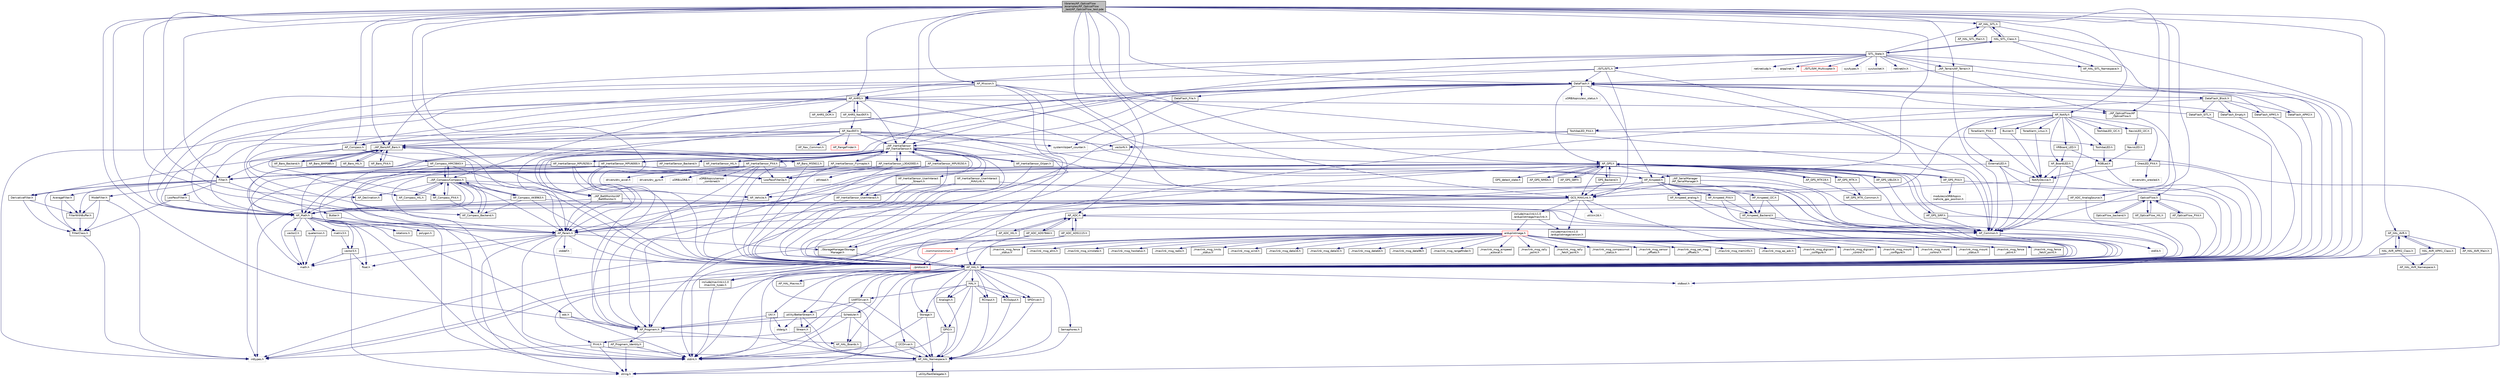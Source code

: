 digraph "libraries/AP_OpticalFlow/examples/AP_OpticalFlow_test/AP_OpticalFlow_test.pde"
{
 // INTERACTIVE_SVG=YES
  edge [fontname="Helvetica",fontsize="10",labelfontname="Helvetica",labelfontsize="10"];
  node [fontname="Helvetica",fontsize="10",shape=record];
  Node1 [label="libraries/AP_OpticalFlow\l/examples/AP_OpticalFlow\l_test/AP_OpticalFlow_test.pde",height=0.2,width=0.4,color="black", fillcolor="grey75", style="filled" fontcolor="black"];
  Node1 -> Node2 [color="midnightblue",fontsize="10",style="solid",fontname="Helvetica"];
  Node2 [label="AP_Common.h",height=0.2,width=0.4,color="black", fillcolor="white", style="filled",URL="$AP__Common_8h.html",tooltip="Common definitions and utility routines for the ArduPilot libraries. "];
  Node2 -> Node3 [color="midnightblue",fontsize="10",style="solid",fontname="Helvetica"];
  Node3 [label="stdint.h",height=0.2,width=0.4,color="grey75", fillcolor="white", style="filled"];
  Node2 -> Node4 [color="midnightblue",fontsize="10",style="solid",fontname="Helvetica"];
  Node4 [label="stdlib.h",height=0.2,width=0.4,color="grey75", fillcolor="white", style="filled"];
  Node2 -> Node5 [color="midnightblue",fontsize="10",style="solid",fontname="Helvetica"];
  Node5 [label="stdbool.h",height=0.2,width=0.4,color="grey75", fillcolor="white", style="filled"];
  Node1 -> Node6 [color="midnightblue",fontsize="10",style="solid",fontname="Helvetica"];
  Node6 [label="AP_Progmem.h",height=0.2,width=0.4,color="black", fillcolor="white", style="filled",URL="$AP__Progmem_8h.html"];
  Node6 -> Node7 [color="midnightblue",fontsize="10",style="solid",fontname="Helvetica"];
  Node7 [label="AP_HAL_Boards.h",height=0.2,width=0.4,color="black", fillcolor="white", style="filled",URL="$AP__HAL__Boards_8h.html"];
  Node6 -> Node8 [color="midnightblue",fontsize="10",style="solid",fontname="Helvetica"];
  Node8 [label="AP_Progmem_Identity.h",height=0.2,width=0.4,color="black", fillcolor="white", style="filled",URL="$AP__Progmem__Identity_8h.html"];
  Node8 -> Node9 [color="midnightblue",fontsize="10",style="solid",fontname="Helvetica"];
  Node9 [label="string.h",height=0.2,width=0.4,color="grey75", fillcolor="white", style="filled"];
  Node8 -> Node3 [color="midnightblue",fontsize="10",style="solid",fontname="Helvetica"];
  Node1 -> Node10 [color="midnightblue",fontsize="10",style="solid",fontname="Helvetica"];
  Node10 [label="AP_Param.h",height=0.2,width=0.4,color="black", fillcolor="white", style="filled",URL="$AP__Param_8h.html",tooltip="A system for managing and storing variables that are of general interest to the system. "];
  Node10 -> Node11 [color="midnightblue",fontsize="10",style="solid",fontname="Helvetica"];
  Node11 [label="AP_HAL.h",height=0.2,width=0.4,color="black", fillcolor="white", style="filled",URL="$AP__HAL_8h.html"];
  Node11 -> Node3 [color="midnightblue",fontsize="10",style="solid",fontname="Helvetica"];
  Node11 -> Node5 [color="midnightblue",fontsize="10",style="solid",fontname="Helvetica"];
  Node11 -> Node12 [color="midnightblue",fontsize="10",style="solid",fontname="Helvetica"];
  Node12 [label="AP_HAL_Namespace.h",height=0.2,width=0.4,color="black", fillcolor="white", style="filled",URL="$AP__HAL__Namespace_8h.html"];
  Node12 -> Node9 [color="midnightblue",fontsize="10",style="solid",fontname="Helvetica"];
  Node12 -> Node13 [color="midnightblue",fontsize="10",style="solid",fontname="Helvetica"];
  Node13 [label="utility/FastDelegate.h",height=0.2,width=0.4,color="black", fillcolor="white", style="filled",URL="$FastDelegate_8h.html"];
  Node11 -> Node7 [color="midnightblue",fontsize="10",style="solid",fontname="Helvetica"];
  Node11 -> Node14 [color="midnightblue",fontsize="10",style="solid",fontname="Helvetica"];
  Node14 [label="AP_HAL_Macros.h",height=0.2,width=0.4,color="black", fillcolor="white", style="filled",URL="$AP__HAL__Macros_8h.html"];
  Node11 -> Node15 [color="midnightblue",fontsize="10",style="solid",fontname="Helvetica"];
  Node15 [label="UARTDriver.h",height=0.2,width=0.4,color="black", fillcolor="white", style="filled",URL="$UARTDriver_8h.html"];
  Node15 -> Node3 [color="midnightblue",fontsize="10",style="solid",fontname="Helvetica"];
  Node15 -> Node12 [color="midnightblue",fontsize="10",style="solid",fontname="Helvetica"];
  Node15 -> Node16 [color="midnightblue",fontsize="10",style="solid",fontname="Helvetica"];
  Node16 [label="utility/BetterStream.h",height=0.2,width=0.4,color="black", fillcolor="white", style="filled",URL="$BetterStream_8h.html"];
  Node16 -> Node17 [color="midnightblue",fontsize="10",style="solid",fontname="Helvetica"];
  Node17 [label="stdarg.h",height=0.2,width=0.4,color="grey75", fillcolor="white", style="filled"];
  Node16 -> Node12 [color="midnightblue",fontsize="10",style="solid",fontname="Helvetica"];
  Node16 -> Node18 [color="midnightblue",fontsize="10",style="solid",fontname="Helvetica"];
  Node18 [label="Stream.h",height=0.2,width=0.4,color="black", fillcolor="white", style="filled",URL="$Stream_8h.html"];
  Node18 -> Node12 [color="midnightblue",fontsize="10",style="solid",fontname="Helvetica"];
  Node18 -> Node19 [color="midnightblue",fontsize="10",style="solid",fontname="Helvetica"];
  Node19 [label="Print.h",height=0.2,width=0.4,color="black", fillcolor="white", style="filled",URL="$Print_8h.html"];
  Node19 -> Node12 [color="midnightblue",fontsize="10",style="solid",fontname="Helvetica"];
  Node19 -> Node20 [color="midnightblue",fontsize="10",style="solid",fontname="Helvetica"];
  Node20 [label="inttypes.h",height=0.2,width=0.4,color="grey75", fillcolor="white", style="filled"];
  Node19 -> Node9 [color="midnightblue",fontsize="10",style="solid",fontname="Helvetica"];
  Node16 -> Node6 [color="midnightblue",fontsize="10",style="solid",fontname="Helvetica"];
  Node11 -> Node21 [color="midnightblue",fontsize="10",style="solid",fontname="Helvetica"];
  Node21 [label="I2CDriver.h",height=0.2,width=0.4,color="black", fillcolor="white", style="filled",URL="$I2CDriver_8h.html"];
  Node21 -> Node3 [color="midnightblue",fontsize="10",style="solid",fontname="Helvetica"];
  Node21 -> Node12 [color="midnightblue",fontsize="10",style="solid",fontname="Helvetica"];
  Node11 -> Node22 [color="midnightblue",fontsize="10",style="solid",fontname="Helvetica"];
  Node22 [label="SPIDriver.h",height=0.2,width=0.4,color="black", fillcolor="white", style="filled",URL="$SPIDriver_8h.html"];
  Node22 -> Node12 [color="midnightblue",fontsize="10",style="solid",fontname="Helvetica"];
  Node11 -> Node23 [color="midnightblue",fontsize="10",style="solid",fontname="Helvetica"];
  Node23 [label="AnalogIn.h",height=0.2,width=0.4,color="black", fillcolor="white", style="filled",URL="$AnalogIn_8h.html"];
  Node23 -> Node12 [color="midnightblue",fontsize="10",style="solid",fontname="Helvetica"];
  Node11 -> Node24 [color="midnightblue",fontsize="10",style="solid",fontname="Helvetica"];
  Node24 [label="Storage.h",height=0.2,width=0.4,color="black", fillcolor="white", style="filled",URL="$Storage_8h.html"];
  Node24 -> Node3 [color="midnightblue",fontsize="10",style="solid",fontname="Helvetica"];
  Node24 -> Node12 [color="midnightblue",fontsize="10",style="solid",fontname="Helvetica"];
  Node11 -> Node25 [color="midnightblue",fontsize="10",style="solid",fontname="Helvetica"];
  Node25 [label="GPIO.h",height=0.2,width=0.4,color="black", fillcolor="white", style="filled",URL="$GPIO_8h.html"];
  Node25 -> Node3 [color="midnightblue",fontsize="10",style="solid",fontname="Helvetica"];
  Node25 -> Node12 [color="midnightblue",fontsize="10",style="solid",fontname="Helvetica"];
  Node11 -> Node26 [color="midnightblue",fontsize="10",style="solid",fontname="Helvetica"];
  Node26 [label="RCInput.h",height=0.2,width=0.4,color="black", fillcolor="white", style="filled",URL="$RCInput_8h.html"];
  Node26 -> Node12 [color="midnightblue",fontsize="10",style="solid",fontname="Helvetica"];
  Node11 -> Node27 [color="midnightblue",fontsize="10",style="solid",fontname="Helvetica"];
  Node27 [label="RCOutput.h",height=0.2,width=0.4,color="black", fillcolor="white", style="filled",URL="$RCOutput_8h.html"];
  Node27 -> Node12 [color="midnightblue",fontsize="10",style="solid",fontname="Helvetica"];
  Node11 -> Node28 [color="midnightblue",fontsize="10",style="solid",fontname="Helvetica"];
  Node28 [label="Scheduler.h",height=0.2,width=0.4,color="black", fillcolor="white", style="filled",URL="$Scheduler_8h.html"];
  Node28 -> Node12 [color="midnightblue",fontsize="10",style="solid",fontname="Helvetica"];
  Node28 -> Node7 [color="midnightblue",fontsize="10",style="solid",fontname="Helvetica"];
  Node28 -> Node3 [color="midnightblue",fontsize="10",style="solid",fontname="Helvetica"];
  Node28 -> Node6 [color="midnightblue",fontsize="10",style="solid",fontname="Helvetica"];
  Node11 -> Node29 [color="midnightblue",fontsize="10",style="solid",fontname="Helvetica"];
  Node29 [label="Semaphores.h",height=0.2,width=0.4,color="black", fillcolor="white", style="filled",URL="$Semaphores_8h.html"];
  Node29 -> Node12 [color="midnightblue",fontsize="10",style="solid",fontname="Helvetica"];
  Node11 -> Node30 [color="midnightblue",fontsize="10",style="solid",fontname="Helvetica"];
  Node30 [label="Util.h",height=0.2,width=0.4,color="black", fillcolor="white", style="filled",URL="$Util_8h.html"];
  Node30 -> Node17 [color="midnightblue",fontsize="10",style="solid",fontname="Helvetica"];
  Node30 -> Node12 [color="midnightblue",fontsize="10",style="solid",fontname="Helvetica"];
  Node30 -> Node6 [color="midnightblue",fontsize="10",style="solid",fontname="Helvetica"];
  Node11 -> Node19 [color="midnightblue",fontsize="10",style="solid",fontname="Helvetica"];
  Node11 -> Node18 [color="midnightblue",fontsize="10",style="solid",fontname="Helvetica"];
  Node11 -> Node16 [color="midnightblue",fontsize="10",style="solid",fontname="Helvetica"];
  Node11 -> Node31 [color="midnightblue",fontsize="10",style="solid",fontname="Helvetica"];
  Node31 [label="HAL.h",height=0.2,width=0.4,color="black", fillcolor="white", style="filled",URL="$HAL_8h.html"];
  Node31 -> Node12 [color="midnightblue",fontsize="10",style="solid",fontname="Helvetica"];
  Node31 -> Node15 [color="midnightblue",fontsize="10",style="solid",fontname="Helvetica"];
  Node31 -> Node22 [color="midnightblue",fontsize="10",style="solid",fontname="Helvetica"];
  Node31 -> Node23 [color="midnightblue",fontsize="10",style="solid",fontname="Helvetica"];
  Node31 -> Node24 [color="midnightblue",fontsize="10",style="solid",fontname="Helvetica"];
  Node31 -> Node25 [color="midnightblue",fontsize="10",style="solid",fontname="Helvetica"];
  Node31 -> Node26 [color="midnightblue",fontsize="10",style="solid",fontname="Helvetica"];
  Node31 -> Node27 [color="midnightblue",fontsize="10",style="solid",fontname="Helvetica"];
  Node10 -> Node32 [color="midnightblue",fontsize="10",style="solid",fontname="Helvetica"];
  Node32 [label="stddef.h",height=0.2,width=0.4,color="grey75", fillcolor="white", style="filled"];
  Node10 -> Node9 [color="midnightblue",fontsize="10",style="solid",fontname="Helvetica"];
  Node10 -> Node3 [color="midnightblue",fontsize="10",style="solid",fontname="Helvetica"];
  Node10 -> Node33 [color="midnightblue",fontsize="10",style="solid",fontname="Helvetica"];
  Node33 [label="math.h",height=0.2,width=0.4,color="grey75", fillcolor="white", style="filled"];
  Node10 -> Node34 [color="midnightblue",fontsize="10",style="solid",fontname="Helvetica"];
  Node34 [label="float.h",height=0.2,width=0.4,color="grey75", fillcolor="white", style="filled"];
  Node10 -> Node6 [color="midnightblue",fontsize="10",style="solid",fontname="Helvetica"];
  Node10 -> Node35 [color="midnightblue",fontsize="10",style="solid",fontname="Helvetica"];
  Node35 [label="../StorageManager/Storage\lManager.h",height=0.2,width=0.4,color="black", fillcolor="white", style="filled",URL="$StorageManager_8h.html"];
  Node35 -> Node11 [color="midnightblue",fontsize="10",style="solid",fontname="Helvetica"];
  Node1 -> Node35 [color="midnightblue",fontsize="10",style="solid",fontname="Helvetica"];
  Node1 -> Node36 [color="midnightblue",fontsize="10",style="solid",fontname="Helvetica"];
  Node36 [label="AP_Math.h",height=0.2,width=0.4,color="black", fillcolor="white", style="filled",URL="$AP__Math_8h.html"];
  Node36 -> Node2 [color="midnightblue",fontsize="10",style="solid",fontname="Helvetica"];
  Node36 -> Node10 [color="midnightblue",fontsize="10",style="solid",fontname="Helvetica"];
  Node36 -> Node33 [color="midnightblue",fontsize="10",style="solid",fontname="Helvetica"];
  Node36 -> Node3 [color="midnightblue",fontsize="10",style="solid",fontname="Helvetica"];
  Node36 -> Node37 [color="midnightblue",fontsize="10",style="solid",fontname="Helvetica"];
  Node37 [label="rotations.h",height=0.2,width=0.4,color="black", fillcolor="white", style="filled",URL="$rotations_8h.html"];
  Node36 -> Node38 [color="midnightblue",fontsize="10",style="solid",fontname="Helvetica"];
  Node38 [label="vector2.h",height=0.2,width=0.4,color="black", fillcolor="white", style="filled",URL="$vector2_8h.html"];
  Node38 -> Node33 [color="midnightblue",fontsize="10",style="solid",fontname="Helvetica"];
  Node36 -> Node39 [color="midnightblue",fontsize="10",style="solid",fontname="Helvetica"];
  Node39 [label="vector3.h",height=0.2,width=0.4,color="black", fillcolor="white", style="filled",URL="$vector3_8h.html"];
  Node39 -> Node33 [color="midnightblue",fontsize="10",style="solid",fontname="Helvetica"];
  Node39 -> Node34 [color="midnightblue",fontsize="10",style="solid",fontname="Helvetica"];
  Node39 -> Node9 [color="midnightblue",fontsize="10",style="solid",fontname="Helvetica"];
  Node36 -> Node40 [color="midnightblue",fontsize="10",style="solid",fontname="Helvetica"];
  Node40 [label="matrix3.h",height=0.2,width=0.4,color="black", fillcolor="white", style="filled",URL="$matrix3_8h.html"];
  Node40 -> Node39 [color="midnightblue",fontsize="10",style="solid",fontname="Helvetica"];
  Node36 -> Node41 [color="midnightblue",fontsize="10",style="solid",fontname="Helvetica"];
  Node41 [label="quaternion.h",height=0.2,width=0.4,color="black", fillcolor="white", style="filled",URL="$quaternion_8h.html"];
  Node41 -> Node33 [color="midnightblue",fontsize="10",style="solid",fontname="Helvetica"];
  Node36 -> Node42 [color="midnightblue",fontsize="10",style="solid",fontname="Helvetica"];
  Node42 [label="polygon.h",height=0.2,width=0.4,color="black", fillcolor="white", style="filled",URL="$polygon_8h.html"];
  Node36 -> Node43 [color="midnightblue",fontsize="10",style="solid",fontname="Helvetica"];
  Node43 [label="edc.h",height=0.2,width=0.4,color="black", fillcolor="white", style="filled",URL="$edc_8h.html"];
  Node43 -> Node6 [color="midnightblue",fontsize="10",style="solid",fontname="Helvetica"];
  Node43 -> Node3 [color="midnightblue",fontsize="10",style="solid",fontname="Helvetica"];
  Node36 -> Node34 [color="midnightblue",fontsize="10",style="solid",fontname="Helvetica"];
  Node1 -> Node11 [color="midnightblue",fontsize="10",style="solid",fontname="Helvetica"];
  Node1 -> Node44 [color="midnightblue",fontsize="10",style="solid",fontname="Helvetica"];
  Node44 [label="AP_HAL_AVR.h",height=0.2,width=0.4,color="black", fillcolor="white", style="filled",URL="$AP__HAL__AVR_8h.html"];
  Node44 -> Node11 [color="midnightblue",fontsize="10",style="solid",fontname="Helvetica"];
  Node44 -> Node45 [color="midnightblue",fontsize="10",style="solid",fontname="Helvetica"];
  Node45 [label="HAL_AVR_APM1_Class.h",height=0.2,width=0.4,color="black", fillcolor="white", style="filled",URL="$HAL__AVR__APM1__Class_8h.html"];
  Node45 -> Node11 [color="midnightblue",fontsize="10",style="solid",fontname="Helvetica"];
  Node45 -> Node44 [color="midnightblue",fontsize="10",style="solid",fontname="Helvetica"];
  Node45 -> Node46 [color="midnightblue",fontsize="10",style="solid",fontname="Helvetica"];
  Node46 [label="AP_HAL_AVR_Namespace.h",height=0.2,width=0.4,color="black", fillcolor="white", style="filled",URL="$AP__HAL__AVR__Namespace_8h.html"];
  Node44 -> Node47 [color="midnightblue",fontsize="10",style="solid",fontname="Helvetica"];
  Node47 [label="HAL_AVR_APM2_Class.h",height=0.2,width=0.4,color="black", fillcolor="white", style="filled",URL="$HAL__AVR__APM2__Class_8h.html"];
  Node47 -> Node11 [color="midnightblue",fontsize="10",style="solid",fontname="Helvetica"];
  Node47 -> Node44 [color="midnightblue",fontsize="10",style="solid",fontname="Helvetica"];
  Node47 -> Node46 [color="midnightblue",fontsize="10",style="solid",fontname="Helvetica"];
  Node44 -> Node48 [color="midnightblue",fontsize="10",style="solid",fontname="Helvetica"];
  Node48 [label="AP_HAL_AVR_Main.h",height=0.2,width=0.4,color="black", fillcolor="white", style="filled",URL="$AP__HAL__AVR__Main_8h.html"];
  Node1 -> Node49 [color="midnightblue",fontsize="10",style="solid",fontname="Helvetica"];
  Node49 [label="AP_HAL_SITL.h",height=0.2,width=0.4,color="black", fillcolor="white", style="filled",URL="$AP__HAL__SITL_8h.html"];
  Node49 -> Node11 [color="midnightblue",fontsize="10",style="solid",fontname="Helvetica"];
  Node49 -> Node50 [color="midnightblue",fontsize="10",style="solid",fontname="Helvetica"];
  Node50 [label="HAL_SITL_Class.h",height=0.2,width=0.4,color="black", fillcolor="white", style="filled",URL="$HAL__SITL__Class_8h.html"];
  Node50 -> Node11 [color="midnightblue",fontsize="10",style="solid",fontname="Helvetica"];
  Node50 -> Node49 [color="midnightblue",fontsize="10",style="solid",fontname="Helvetica"];
  Node50 -> Node51 [color="midnightblue",fontsize="10",style="solid",fontname="Helvetica"];
  Node51 [label="AP_HAL_SITL_Namespace.h",height=0.2,width=0.4,color="black", fillcolor="white", style="filled",URL="$AP__HAL__SITL__Namespace_8h.html"];
  Node50 -> Node52 [color="midnightblue",fontsize="10",style="solid",fontname="Helvetica"];
  Node52 [label="SITL_State.h",height=0.2,width=0.4,color="black", fillcolor="white", style="filled",URL="$SITL__State_8h.html"];
  Node52 -> Node11 [color="midnightblue",fontsize="10",style="solid",fontname="Helvetica"];
  Node52 -> Node49 [color="midnightblue",fontsize="10",style="solid",fontname="Helvetica"];
  Node52 -> Node51 [color="midnightblue",fontsize="10",style="solid",fontname="Helvetica"];
  Node52 -> Node50 [color="midnightblue",fontsize="10",style="solid",fontname="Helvetica"];
  Node52 -> Node53 [color="midnightblue",fontsize="10",style="solid",fontname="Helvetica"];
  Node53 [label="sys/types.h",height=0.2,width=0.4,color="grey75", fillcolor="white", style="filled"];
  Node52 -> Node54 [color="midnightblue",fontsize="10",style="solid",fontname="Helvetica"];
  Node54 [label="sys/socket.h",height=0.2,width=0.4,color="grey75", fillcolor="white", style="filled"];
  Node52 -> Node55 [color="midnightblue",fontsize="10",style="solid",fontname="Helvetica"];
  Node55 [label="netinet/in.h",height=0.2,width=0.4,color="grey75", fillcolor="white", style="filled"];
  Node52 -> Node56 [color="midnightblue",fontsize="10",style="solid",fontname="Helvetica"];
  Node56 [label="netinet/udp.h",height=0.2,width=0.4,color="grey75", fillcolor="white", style="filled"];
  Node52 -> Node57 [color="midnightblue",fontsize="10",style="solid",fontname="Helvetica"];
  Node57 [label="arpa/inet.h",height=0.2,width=0.4,color="grey75", fillcolor="white", style="filled"];
  Node52 -> Node58 [color="midnightblue",fontsize="10",style="solid",fontname="Helvetica"];
  Node58 [label="../AP_Baro/AP_Baro.h",height=0.2,width=0.4,color="black", fillcolor="white", style="filled",URL="$AP__Baro_8h.html"];
  Node58 -> Node11 [color="midnightblue",fontsize="10",style="solid",fontname="Helvetica"];
  Node58 -> Node10 [color="midnightblue",fontsize="10",style="solid",fontname="Helvetica"];
  Node58 -> Node59 [color="midnightblue",fontsize="10",style="solid",fontname="Helvetica"];
  Node59 [label="Filter.h",height=0.2,width=0.4,color="black", fillcolor="white", style="filled",URL="$Filter_8h.html"];
  Node59 -> Node60 [color="midnightblue",fontsize="10",style="solid",fontname="Helvetica"];
  Node60 [label="FilterClass.h",height=0.2,width=0.4,color="black", fillcolor="white", style="filled",URL="$FilterClass_8h.html",tooltip="A pure virtual interface class. "];
  Node60 -> Node20 [color="midnightblue",fontsize="10",style="solid",fontname="Helvetica"];
  Node59 -> Node61 [color="midnightblue",fontsize="10",style="solid",fontname="Helvetica"];
  Node61 [label="AverageFilter.h",height=0.2,width=0.4,color="black", fillcolor="white", style="filled",URL="$AverageFilter_8h.html",tooltip="A class to provide the average of a number of samples. "];
  Node61 -> Node60 [color="midnightblue",fontsize="10",style="solid",fontname="Helvetica"];
  Node61 -> Node62 [color="midnightblue",fontsize="10",style="solid",fontname="Helvetica"];
  Node62 [label="FilterWithBuffer.h",height=0.2,width=0.4,color="black", fillcolor="white", style="filled",URL="$FilterWithBuffer_8h.html",tooltip="A filter with a buffer. This is implemented separately to the base Filter class to get around restric..."];
  Node62 -> Node60 [color="midnightblue",fontsize="10",style="solid",fontname="Helvetica"];
  Node59 -> Node63 [color="midnightblue",fontsize="10",style="solid",fontname="Helvetica"];
  Node63 [label="DerivativeFilter.h",height=0.2,width=0.4,color="black", fillcolor="white", style="filled",URL="$DerivativeFilter_8h.html"];
  Node63 -> Node60 [color="midnightblue",fontsize="10",style="solid",fontname="Helvetica"];
  Node63 -> Node62 [color="midnightblue",fontsize="10",style="solid",fontname="Helvetica"];
  Node59 -> Node62 [color="midnightblue",fontsize="10",style="solid",fontname="Helvetica"];
  Node59 -> Node64 [color="midnightblue",fontsize="10",style="solid",fontname="Helvetica"];
  Node64 [label="LowPassFilter.h",height=0.2,width=0.4,color="black", fillcolor="white", style="filled",URL="$LowPassFilter_8h.html",tooltip="A class to implement a low pass filter without losing precision even for int types the downside being..."];
  Node64 -> Node36 [color="midnightblue",fontsize="10",style="solid",fontname="Helvetica"];
  Node64 -> Node60 [color="midnightblue",fontsize="10",style="solid",fontname="Helvetica"];
  Node59 -> Node65 [color="midnightblue",fontsize="10",style="solid",fontname="Helvetica"];
  Node65 [label="ModeFilter.h",height=0.2,width=0.4,color="black", fillcolor="white", style="filled",URL="$ModeFilter_8h.html",tooltip="A class to apply a mode filter which is basically picking the median value from the last x samples th..."];
  Node65 -> Node20 [color="midnightblue",fontsize="10",style="solid",fontname="Helvetica"];
  Node65 -> Node60 [color="midnightblue",fontsize="10",style="solid",fontname="Helvetica"];
  Node65 -> Node62 [color="midnightblue",fontsize="10",style="solid",fontname="Helvetica"];
  Node59 -> Node66 [color="midnightblue",fontsize="10",style="solid",fontname="Helvetica"];
  Node66 [label="Butter.h",height=0.2,width=0.4,color="black", fillcolor="white", style="filled",URL="$Butter_8h.html"];
  Node66 -> Node11 [color="midnightblue",fontsize="10",style="solid",fontname="Helvetica"];
  Node58 -> Node63 [color="midnightblue",fontsize="10",style="solid",fontname="Helvetica"];
  Node58 -> Node67 [color="midnightblue",fontsize="10",style="solid",fontname="Helvetica"];
  Node67 [label="AP_Baro_Backend.h",height=0.2,width=0.4,color="black", fillcolor="white", style="filled",URL="$AP__Baro__Backend_8h.html"];
  Node67 -> Node58 [color="midnightblue",fontsize="10",style="solid",fontname="Helvetica"];
  Node58 -> Node68 [color="midnightblue",fontsize="10",style="solid",fontname="Helvetica"];
  Node68 [label="AP_Baro_MS5611.h",height=0.2,width=0.4,color="black", fillcolor="white", style="filled",URL="$AP__Baro__MS5611_8h.html"];
  Node68 -> Node11 [color="midnightblue",fontsize="10",style="solid",fontname="Helvetica"];
  Node68 -> Node58 [color="midnightblue",fontsize="10",style="solid",fontname="Helvetica"];
  Node58 -> Node69 [color="midnightblue",fontsize="10",style="solid",fontname="Helvetica"];
  Node69 [label="AP_Baro_BMP085.h",height=0.2,width=0.4,color="black", fillcolor="white", style="filled",URL="$AP__Baro__BMP085_8h.html"];
  Node69 -> Node58 [color="midnightblue",fontsize="10",style="solid",fontname="Helvetica"];
  Node58 -> Node70 [color="midnightblue",fontsize="10",style="solid",fontname="Helvetica"];
  Node70 [label="AP_Baro_HIL.h",height=0.2,width=0.4,color="black", fillcolor="white", style="filled",URL="$AP__Baro__HIL_8h.html"];
  Node70 -> Node58 [color="midnightblue",fontsize="10",style="solid",fontname="Helvetica"];
  Node58 -> Node71 [color="midnightblue",fontsize="10",style="solid",fontname="Helvetica"];
  Node71 [label="AP_Baro_PX4.h",height=0.2,width=0.4,color="black", fillcolor="white", style="filled",URL="$AP__Baro__PX4_8h.html"];
  Node71 -> Node58 [color="midnightblue",fontsize="10",style="solid",fontname="Helvetica"];
  Node52 -> Node72 [color="midnightblue",fontsize="10",style="solid",fontname="Helvetica"];
  Node72 [label="../AP_InertialSensor\l/AP_InertialSensor.h",height=0.2,width=0.4,color="black", fillcolor="white", style="filled",URL="$AP__InertialSensor_8h.html"];
  Node72 -> Node3 [color="midnightblue",fontsize="10",style="solid",fontname="Helvetica"];
  Node72 -> Node11 [color="midnightblue",fontsize="10",style="solid",fontname="Helvetica"];
  Node72 -> Node36 [color="midnightblue",fontsize="10",style="solid",fontname="Helvetica"];
  Node72 -> Node73 [color="midnightblue",fontsize="10",style="solid",fontname="Helvetica"];
  Node73 [label="AP_InertialSensor_UserInteract.h",height=0.2,width=0.4,color="black", fillcolor="white", style="filled",URL="$AP__InertialSensor__UserInteract_8h.html"];
  Node73 -> Node6 [color="midnightblue",fontsize="10",style="solid",fontname="Helvetica"];
  Node72 -> Node74 [color="midnightblue",fontsize="10",style="solid",fontname="Helvetica"];
  Node74 [label="AP_InertialSensor_Backend.h",height=0.2,width=0.4,color="black", fillcolor="white", style="filled",URL="$AP__InertialSensor__Backend_8h.html"];
  Node72 -> Node75 [color="midnightblue",fontsize="10",style="solid",fontname="Helvetica"];
  Node75 [label="AP_InertialSensor_MPU6000.h",height=0.2,width=0.4,color="black", fillcolor="white", style="filled",URL="$AP__InertialSensor__MPU6000_8h.html"];
  Node75 -> Node3 [color="midnightblue",fontsize="10",style="solid",fontname="Helvetica"];
  Node75 -> Node11 [color="midnightblue",fontsize="10",style="solid",fontname="Helvetica"];
  Node75 -> Node36 [color="midnightblue",fontsize="10",style="solid",fontname="Helvetica"];
  Node75 -> Node6 [color="midnightblue",fontsize="10",style="solid",fontname="Helvetica"];
  Node75 -> Node72 [color="midnightblue",fontsize="10",style="solid",fontname="Helvetica"];
  Node75 -> Node59 [color="midnightblue",fontsize="10",style="solid",fontname="Helvetica"];
  Node75 -> Node76 [color="midnightblue",fontsize="10",style="solid",fontname="Helvetica"];
  Node76 [label="LowPassFilter2p.h",height=0.2,width=0.4,color="black", fillcolor="white", style="filled",URL="$LowPassFilter2p_8h.html",tooltip="A class to implement a second order low pass filter Author: Leonard Hall LeonardTHall@gmail.com "];
  Node72 -> Node77 [color="midnightblue",fontsize="10",style="solid",fontname="Helvetica"];
  Node77 [label="AP_InertialSensor_PX4.h",height=0.2,width=0.4,color="black", fillcolor="white", style="filled",URL="$AP__InertialSensor__PX4_8h.html"];
  Node77 -> Node11 [color="midnightblue",fontsize="10",style="solid",fontname="Helvetica"];
  Node77 -> Node6 [color="midnightblue",fontsize="10",style="solid",fontname="Helvetica"];
  Node77 -> Node72 [color="midnightblue",fontsize="10",style="solid",fontname="Helvetica"];
  Node77 -> Node78 [color="midnightblue",fontsize="10",style="solid",fontname="Helvetica"];
  Node78 [label="drivers/drv_accel.h",height=0.2,width=0.4,color="grey75", fillcolor="white", style="filled"];
  Node77 -> Node79 [color="midnightblue",fontsize="10",style="solid",fontname="Helvetica"];
  Node79 [label="drivers/drv_gyro.h",height=0.2,width=0.4,color="grey75", fillcolor="white", style="filled"];
  Node77 -> Node80 [color="midnightblue",fontsize="10",style="solid",fontname="Helvetica"];
  Node80 [label="uORB/uORB.h",height=0.2,width=0.4,color="grey75", fillcolor="white", style="filled"];
  Node77 -> Node81 [color="midnightblue",fontsize="10",style="solid",fontname="Helvetica"];
  Node81 [label="uORB/topics/sensor\l_combined.h",height=0.2,width=0.4,color="grey75", fillcolor="white", style="filled"];
  Node77 -> Node59 [color="midnightblue",fontsize="10",style="solid",fontname="Helvetica"];
  Node77 -> Node76 [color="midnightblue",fontsize="10",style="solid",fontname="Helvetica"];
  Node72 -> Node82 [color="midnightblue",fontsize="10",style="solid",fontname="Helvetica"];
  Node82 [label="AP_InertialSensor_Oilpan.h",height=0.2,width=0.4,color="black", fillcolor="white", style="filled",URL="$AP__InertialSensor__Oilpan_8h.html"];
  Node82 -> Node11 [color="midnightblue",fontsize="10",style="solid",fontname="Helvetica"];
  Node82 -> Node72 [color="midnightblue",fontsize="10",style="solid",fontname="Helvetica"];
  Node72 -> Node83 [color="midnightblue",fontsize="10",style="solid",fontname="Helvetica"];
  Node83 [label="AP_InertialSensor_MPU9250.h",height=0.2,width=0.4,color="black", fillcolor="white", style="filled",URL="$AP__InertialSensor__MPU9250_8h.html"];
  Node83 -> Node3 [color="midnightblue",fontsize="10",style="solid",fontname="Helvetica"];
  Node83 -> Node11 [color="midnightblue",fontsize="10",style="solid",fontname="Helvetica"];
  Node83 -> Node36 [color="midnightblue",fontsize="10",style="solid",fontname="Helvetica"];
  Node83 -> Node6 [color="midnightblue",fontsize="10",style="solid",fontname="Helvetica"];
  Node83 -> Node59 [color="midnightblue",fontsize="10",style="solid",fontname="Helvetica"];
  Node83 -> Node76 [color="midnightblue",fontsize="10",style="solid",fontname="Helvetica"];
  Node83 -> Node72 [color="midnightblue",fontsize="10",style="solid",fontname="Helvetica"];
  Node72 -> Node84 [color="midnightblue",fontsize="10",style="solid",fontname="Helvetica"];
  Node84 [label="AP_InertialSensor_L3G4200D.h",height=0.2,width=0.4,color="black", fillcolor="white", style="filled",URL="$AP__InertialSensor__L3G4200D_8h.html"];
  Node84 -> Node11 [color="midnightblue",fontsize="10",style="solid",fontname="Helvetica"];
  Node84 -> Node85 [color="midnightblue",fontsize="10",style="solid",fontname="Helvetica"];
  Node85 [label="pthread.h",height=0.2,width=0.4,color="grey75", fillcolor="white", style="filled"];
  Node84 -> Node72 [color="midnightblue",fontsize="10",style="solid",fontname="Helvetica"];
  Node84 -> Node59 [color="midnightblue",fontsize="10",style="solid",fontname="Helvetica"];
  Node84 -> Node76 [color="midnightblue",fontsize="10",style="solid",fontname="Helvetica"];
  Node72 -> Node86 [color="midnightblue",fontsize="10",style="solid",fontname="Helvetica"];
  Node86 [label="AP_InertialSensor_Flymaple.h",height=0.2,width=0.4,color="black", fillcolor="white", style="filled",URL="$AP__InertialSensor__Flymaple_8h.html"];
  Node86 -> Node11 [color="midnightblue",fontsize="10",style="solid",fontname="Helvetica"];
  Node86 -> Node72 [color="midnightblue",fontsize="10",style="solid",fontname="Helvetica"];
  Node86 -> Node59 [color="midnightblue",fontsize="10",style="solid",fontname="Helvetica"];
  Node86 -> Node76 [color="midnightblue",fontsize="10",style="solid",fontname="Helvetica"];
  Node72 -> Node87 [color="midnightblue",fontsize="10",style="solid",fontname="Helvetica"];
  Node87 [label="AP_InertialSensor_MPU9150.h",height=0.2,width=0.4,color="black", fillcolor="white", style="filled",URL="$AP__InertialSensor__MPU9150_8h.html"];
  Node87 -> Node11 [color="midnightblue",fontsize="10",style="solid",fontname="Helvetica"];
  Node87 -> Node6 [color="midnightblue",fontsize="10",style="solid",fontname="Helvetica"];
  Node87 -> Node72 [color="midnightblue",fontsize="10",style="solid",fontname="Helvetica"];
  Node87 -> Node59 [color="midnightblue",fontsize="10",style="solid",fontname="Helvetica"];
  Node87 -> Node76 [color="midnightblue",fontsize="10",style="solid",fontname="Helvetica"];
  Node72 -> Node88 [color="midnightblue",fontsize="10",style="solid",fontname="Helvetica"];
  Node88 [label="AP_InertialSensor_HIL.h",height=0.2,width=0.4,color="black", fillcolor="white", style="filled",URL="$AP__InertialSensor__HIL_8h.html"];
  Node88 -> Node72 [color="midnightblue",fontsize="10",style="solid",fontname="Helvetica"];
  Node72 -> Node89 [color="midnightblue",fontsize="10",style="solid",fontname="Helvetica"];
  Node89 [label="AP_InertialSensor_UserInteract\l_Stream.h",height=0.2,width=0.4,color="black", fillcolor="white", style="filled",URL="$AP__InertialSensor__UserInteract__Stream_8h.html"];
  Node89 -> Node11 [color="midnightblue",fontsize="10",style="solid",fontname="Helvetica"];
  Node89 -> Node73 [color="midnightblue",fontsize="10",style="solid",fontname="Helvetica"];
  Node72 -> Node90 [color="midnightblue",fontsize="10",style="solid",fontname="Helvetica"];
  Node90 [label="AP_InertialSensor_UserInteract\l_MAVLink.h",height=0.2,width=0.4,color="black", fillcolor="white", style="filled",URL="$AP__InertialSensor__UserInteract__MAVLink_8h.html"];
  Node90 -> Node11 [color="midnightblue",fontsize="10",style="solid",fontname="Helvetica"];
  Node90 -> Node91 [color="midnightblue",fontsize="10",style="solid",fontname="Helvetica"];
  Node91 [label="GCS_MAVLink.h",height=0.2,width=0.4,color="black", fillcolor="white", style="filled",URL="$GCS__MAVLink_8h.html",tooltip="One size fits all header for MAVLink integration. "];
  Node91 -> Node11 [color="midnightblue",fontsize="10",style="solid",fontname="Helvetica"];
  Node91 -> Node10 [color="midnightblue",fontsize="10",style="solid",fontname="Helvetica"];
  Node91 -> Node36 [color="midnightblue",fontsize="10",style="solid",fontname="Helvetica"];
  Node91 -> Node92 [color="midnightblue",fontsize="10",style="solid",fontname="Helvetica"];
  Node92 [label="util/crc16.h",height=0.2,width=0.4,color="grey75", fillcolor="white", style="filled"];
  Node91 -> Node93 [color="midnightblue",fontsize="10",style="solid",fontname="Helvetica"];
  Node93 [label="include/mavlink/v1.0\l/ardupilotmega/version.h",height=0.2,width=0.4,color="black", fillcolor="white", style="filled",URL="$v1_80_2ardupilotmega_2version_8h.html",tooltip="MAVLink comm protocol built from ardupilotmega.xml. "];
  Node91 -> Node94 [color="midnightblue",fontsize="10",style="solid",fontname="Helvetica"];
  Node94 [label="include/mavlink/v1.0\l/mavlink_types.h",height=0.2,width=0.4,color="black", fillcolor="white", style="filled",URL="$v1_80_2mavlink__types_8h.html"];
  Node94 -> Node3 [color="midnightblue",fontsize="10",style="solid",fontname="Helvetica"];
  Node91 -> Node95 [color="midnightblue",fontsize="10",style="solid",fontname="Helvetica"];
  Node95 [label="include/mavlink/v1.0\l/ardupilotmega/mavlink.h",height=0.2,width=0.4,color="black", fillcolor="white", style="filled",URL="$v1_80_2ardupilotmega_2mavlink_8h.html",tooltip="MAVLink comm protocol built from ardupilotmega.xml. "];
  Node95 -> Node93 [color="midnightblue",fontsize="10",style="solid",fontname="Helvetica"];
  Node95 -> Node96 [color="midnightblue",fontsize="10",style="solid",fontname="Helvetica"];
  Node96 [label="ardupilotmega.h",height=0.2,width=0.4,color="red", fillcolor="white", style="filled",URL="$v1_80_2ardupilotmega_2ardupilotmega_8h.html",tooltip="MAVLink comm protocol generated from ardupilotmega.xml. "];
  Node96 -> Node97 [color="midnightblue",fontsize="10",style="solid",fontname="Helvetica"];
  Node97 [label="../protocol.h",height=0.2,width=0.4,color="red", fillcolor="white", style="filled",URL="$v1_80_2protocol_8h.html"];
  Node97 -> Node9 [color="midnightblue",fontsize="10",style="solid",fontname="Helvetica"];
  Node97 -> Node94 [color="midnightblue",fontsize="10",style="solid",fontname="Helvetica"];
  Node96 -> Node98 [color="midnightblue",fontsize="10",style="solid",fontname="Helvetica"];
  Node98 [label="../common/common.h",height=0.2,width=0.4,color="red", fillcolor="white", style="filled",URL="$v1_80_2common_2common_8h.html",tooltip="MAVLink comm protocol generated from common.xml. "];
  Node98 -> Node97 [color="midnightblue",fontsize="10",style="solid",fontname="Helvetica"];
  Node96 -> Node99 [color="midnightblue",fontsize="10",style="solid",fontname="Helvetica"];
  Node99 [label="./mavlink_msg_sensor\l_offsets.h",height=0.2,width=0.4,color="black", fillcolor="white", style="filled",URL="$v1_80_2ardupilotmega_2mavlink__msg__sensor__offsets_8h.html"];
  Node96 -> Node100 [color="midnightblue",fontsize="10",style="solid",fontname="Helvetica"];
  Node100 [label="./mavlink_msg_set_mag\l_offsets.h",height=0.2,width=0.4,color="black", fillcolor="white", style="filled",URL="$v1_80_2ardupilotmega_2mavlink__msg__set__mag__offsets_8h.html"];
  Node96 -> Node101 [color="midnightblue",fontsize="10",style="solid",fontname="Helvetica"];
  Node101 [label="./mavlink_msg_meminfo.h",height=0.2,width=0.4,color="black", fillcolor="white", style="filled",URL="$v1_80_2ardupilotmega_2mavlink__msg__meminfo_8h.html"];
  Node96 -> Node102 [color="midnightblue",fontsize="10",style="solid",fontname="Helvetica"];
  Node102 [label="./mavlink_msg_ap_adc.h",height=0.2,width=0.4,color="black", fillcolor="white", style="filled",URL="$v1_80_2ardupilotmega_2mavlink__msg__ap__adc_8h.html"];
  Node96 -> Node103 [color="midnightblue",fontsize="10",style="solid",fontname="Helvetica"];
  Node103 [label="./mavlink_msg_digicam\l_configure.h",height=0.2,width=0.4,color="black", fillcolor="white", style="filled",URL="$v1_80_2ardupilotmega_2mavlink__msg__digicam__configure_8h.html"];
  Node96 -> Node104 [color="midnightblue",fontsize="10",style="solid",fontname="Helvetica"];
  Node104 [label="./mavlink_msg_digicam\l_control.h",height=0.2,width=0.4,color="black", fillcolor="white", style="filled",URL="$v1_80_2ardupilotmega_2mavlink__msg__digicam__control_8h.html"];
  Node96 -> Node105 [color="midnightblue",fontsize="10",style="solid",fontname="Helvetica"];
  Node105 [label="./mavlink_msg_mount\l_configure.h",height=0.2,width=0.4,color="black", fillcolor="white", style="filled",URL="$v1_80_2ardupilotmega_2mavlink__msg__mount__configure_8h.html"];
  Node96 -> Node106 [color="midnightblue",fontsize="10",style="solid",fontname="Helvetica"];
  Node106 [label="./mavlink_msg_mount\l_control.h",height=0.2,width=0.4,color="black", fillcolor="white", style="filled",URL="$v1_80_2ardupilotmega_2mavlink__msg__mount__control_8h.html"];
  Node96 -> Node107 [color="midnightblue",fontsize="10",style="solid",fontname="Helvetica"];
  Node107 [label="./mavlink_msg_mount\l_status.h",height=0.2,width=0.4,color="black", fillcolor="white", style="filled",URL="$v1_80_2ardupilotmega_2mavlink__msg__mount__status_8h.html"];
  Node96 -> Node108 [color="midnightblue",fontsize="10",style="solid",fontname="Helvetica"];
  Node108 [label="./mavlink_msg_fence\l_point.h",height=0.2,width=0.4,color="black", fillcolor="white", style="filled",URL="$v1_80_2ardupilotmega_2mavlink__msg__fence__point_8h.html"];
  Node96 -> Node109 [color="midnightblue",fontsize="10",style="solid",fontname="Helvetica"];
  Node109 [label="./mavlink_msg_fence\l_fetch_point.h",height=0.2,width=0.4,color="black", fillcolor="white", style="filled",URL="$v1_80_2ardupilotmega_2mavlink__msg__fence__fetch__point_8h.html"];
  Node96 -> Node110 [color="midnightblue",fontsize="10",style="solid",fontname="Helvetica"];
  Node110 [label="./mavlink_msg_fence\l_status.h",height=0.2,width=0.4,color="black", fillcolor="white", style="filled",URL="$v1_80_2ardupilotmega_2mavlink__msg__fence__status_8h.html"];
  Node96 -> Node111 [color="midnightblue",fontsize="10",style="solid",fontname="Helvetica"];
  Node111 [label="./mavlink_msg_ahrs.h",height=0.2,width=0.4,color="black", fillcolor="white", style="filled",URL="$v1_80_2ardupilotmega_2mavlink__msg__ahrs_8h.html"];
  Node96 -> Node112 [color="midnightblue",fontsize="10",style="solid",fontname="Helvetica"];
  Node112 [label="./mavlink_msg_simstate.h",height=0.2,width=0.4,color="black", fillcolor="white", style="filled",URL="$v1_80_2ardupilotmega_2mavlink__msg__simstate_8h.html"];
  Node96 -> Node113 [color="midnightblue",fontsize="10",style="solid",fontname="Helvetica"];
  Node113 [label="./mavlink_msg_hwstatus.h",height=0.2,width=0.4,color="black", fillcolor="white", style="filled",URL="$v1_80_2ardupilotmega_2mavlink__msg__hwstatus_8h.html"];
  Node96 -> Node114 [color="midnightblue",fontsize="10",style="solid",fontname="Helvetica"];
  Node114 [label="./mavlink_msg_radio.h",height=0.2,width=0.4,color="black", fillcolor="white", style="filled",URL="$v1_80_2ardupilotmega_2mavlink__msg__radio_8h.html"];
  Node96 -> Node115 [color="midnightblue",fontsize="10",style="solid",fontname="Helvetica"];
  Node115 [label="./mavlink_msg_limits\l_status.h",height=0.2,width=0.4,color="black", fillcolor="white", style="filled",URL="$v1_80_2ardupilotmega_2mavlink__msg__limits__status_8h.html"];
  Node96 -> Node116 [color="midnightblue",fontsize="10",style="solid",fontname="Helvetica"];
  Node116 [label="./mavlink_msg_wind.h",height=0.2,width=0.4,color="black", fillcolor="white", style="filled",URL="$mavlink__msg__wind_8h.html"];
  Node96 -> Node117 [color="midnightblue",fontsize="10",style="solid",fontname="Helvetica"];
  Node117 [label="./mavlink_msg_data16.h",height=0.2,width=0.4,color="black", fillcolor="white", style="filled",URL="$mavlink__msg__data16_8h.html"];
  Node96 -> Node118 [color="midnightblue",fontsize="10",style="solid",fontname="Helvetica"];
  Node118 [label="./mavlink_msg_data32.h",height=0.2,width=0.4,color="black", fillcolor="white", style="filled",URL="$mavlink__msg__data32_8h.html"];
  Node96 -> Node119 [color="midnightblue",fontsize="10",style="solid",fontname="Helvetica"];
  Node119 [label="./mavlink_msg_data64.h",height=0.2,width=0.4,color="black", fillcolor="white", style="filled",URL="$mavlink__msg__data64_8h.html"];
  Node96 -> Node120 [color="midnightblue",fontsize="10",style="solid",fontname="Helvetica"];
  Node120 [label="./mavlink_msg_data96.h",height=0.2,width=0.4,color="black", fillcolor="white", style="filled",URL="$mavlink__msg__data96_8h.html"];
  Node96 -> Node121 [color="midnightblue",fontsize="10",style="solid",fontname="Helvetica"];
  Node121 [label="./mavlink_msg_rangefinder.h",height=0.2,width=0.4,color="black", fillcolor="white", style="filled",URL="$mavlink__msg__rangefinder_8h.html"];
  Node96 -> Node122 [color="midnightblue",fontsize="10",style="solid",fontname="Helvetica"];
  Node122 [label="./mavlink_msg_airspeed\l_autocal.h",height=0.2,width=0.4,color="black", fillcolor="white", style="filled",URL="$mavlink__msg__airspeed__autocal_8h.html"];
  Node96 -> Node123 [color="midnightblue",fontsize="10",style="solid",fontname="Helvetica"];
  Node123 [label="./mavlink_msg_rally\l_point.h",height=0.2,width=0.4,color="black", fillcolor="white", style="filled",URL="$mavlink__msg__rally__point_8h.html"];
  Node96 -> Node124 [color="midnightblue",fontsize="10",style="solid",fontname="Helvetica"];
  Node124 [label="./mavlink_msg_rally\l_fetch_point.h",height=0.2,width=0.4,color="black", fillcolor="white", style="filled",URL="$mavlink__msg__rally__fetch__point_8h.html"];
  Node96 -> Node125 [color="midnightblue",fontsize="10",style="solid",fontname="Helvetica"];
  Node125 [label="./mavlink_msg_compassmot\l_status.h",height=0.2,width=0.4,color="black", fillcolor="white", style="filled",URL="$mavlink__msg__compassmot__status_8h.html"];
  Node90 -> Node73 [color="midnightblue",fontsize="10",style="solid",fontname="Helvetica"];
  Node52 -> Node126 [color="midnightblue",fontsize="10",style="solid",fontname="Helvetica"];
  Node126 [label="../AP_Compass/Compass.h",height=0.2,width=0.4,color="black", fillcolor="white", style="filled",URL="$Compass_8h.html"];
  Node126 -> Node20 [color="midnightblue",fontsize="10",style="solid",fontname="Helvetica"];
  Node126 -> Node2 [color="midnightblue",fontsize="10",style="solid",fontname="Helvetica"];
  Node126 -> Node10 [color="midnightblue",fontsize="10",style="solid",fontname="Helvetica"];
  Node126 -> Node36 [color="midnightblue",fontsize="10",style="solid",fontname="Helvetica"];
  Node126 -> Node127 [color="midnightblue",fontsize="10",style="solid",fontname="Helvetica"];
  Node127 [label="AP_Declination.h",height=0.2,width=0.4,color="black", fillcolor="white", style="filled",URL="$AP__Declination_8h.html"];
  Node126 -> Node11 [color="midnightblue",fontsize="10",style="solid",fontname="Helvetica"];
  Node126 -> Node128 [color="midnightblue",fontsize="10",style="solid",fontname="Helvetica"];
  Node128 [label="AP_Compass_Backend.h",height=0.2,width=0.4,color="black", fillcolor="white", style="filled",URL="$AP__Compass__Backend_8h.html"];
  Node128 -> Node126 [color="midnightblue",fontsize="10",style="solid",fontname="Helvetica"];
  Node126 -> Node129 [color="midnightblue",fontsize="10",style="solid",fontname="Helvetica"];
  Node129 [label="AP_Compass_HMC5843.h",height=0.2,width=0.4,color="black", fillcolor="white", style="filled",URL="$AP__Compass__HMC5843_8h.html"];
  Node129 -> Node11 [color="midnightblue",fontsize="10",style="solid",fontname="Helvetica"];
  Node129 -> Node2 [color="midnightblue",fontsize="10",style="solid",fontname="Helvetica"];
  Node129 -> Node36 [color="midnightblue",fontsize="10",style="solid",fontname="Helvetica"];
  Node129 -> Node126 [color="midnightblue",fontsize="10",style="solid",fontname="Helvetica"];
  Node129 -> Node128 [color="midnightblue",fontsize="10",style="solid",fontname="Helvetica"];
  Node126 -> Node130 [color="midnightblue",fontsize="10",style="solid",fontname="Helvetica"];
  Node130 [label="AP_Compass_HIL.h",height=0.2,width=0.4,color="black", fillcolor="white", style="filled",URL="$AP__Compass__HIL_8h.html"];
  Node130 -> Node126 [color="midnightblue",fontsize="10",style="solid",fontname="Helvetica"];
  Node126 -> Node131 [color="midnightblue",fontsize="10",style="solid",fontname="Helvetica"];
  Node131 [label="AP_Compass_AK8963.h",height=0.2,width=0.4,color="black", fillcolor="white", style="filled",URL="$AP__Compass__AK8963_8h.html"];
  Node131 -> Node11 [color="midnightblue",fontsize="10",style="solid",fontname="Helvetica"];
  Node131 -> Node2 [color="midnightblue",fontsize="10",style="solid",fontname="Helvetica"];
  Node131 -> Node36 [color="midnightblue",fontsize="10",style="solid",fontname="Helvetica"];
  Node131 -> Node126 [color="midnightblue",fontsize="10",style="solid",fontname="Helvetica"];
  Node131 -> Node128 [color="midnightblue",fontsize="10",style="solid",fontname="Helvetica"];
  Node126 -> Node132 [color="midnightblue",fontsize="10",style="solid",fontname="Helvetica"];
  Node132 [label="AP_Compass_PX4.h",height=0.2,width=0.4,color="black", fillcolor="white", style="filled",URL="$AP__Compass__PX4_8h.html"];
  Node132 -> Node126 [color="midnightblue",fontsize="10",style="solid",fontname="Helvetica"];
  Node132 -> Node128 [color="midnightblue",fontsize="10",style="solid",fontname="Helvetica"];
  Node52 -> Node133 [color="midnightblue",fontsize="10",style="solid",fontname="Helvetica"];
  Node133 [label="../AP_OpticalFlow/AP\l_OpticalFlow.h",height=0.2,width=0.4,color="black", fillcolor="white", style="filled",URL="$AP__OpticalFlow_8h.html",tooltip="Catch-all header that defines all supported optical flow classes. "];
  Node133 -> Node134 [color="midnightblue",fontsize="10",style="solid",fontname="Helvetica"];
  Node134 [label="OpticalFlow.h",height=0.2,width=0.4,color="black", fillcolor="white", style="filled",URL="$OpticalFlow_8h.html"];
  Node134 -> Node11 [color="midnightblue",fontsize="10",style="solid",fontname="Helvetica"];
  Node134 -> Node36 [color="midnightblue",fontsize="10",style="solid",fontname="Helvetica"];
  Node134 -> Node135 [color="midnightblue",fontsize="10",style="solid",fontname="Helvetica"];
  Node135 [label="OpticalFlow_backend.h",height=0.2,width=0.4,color="black", fillcolor="white", style="filled",URL="$OpticalFlow__backend_8h.html"];
  Node135 -> Node134 [color="midnightblue",fontsize="10",style="solid",fontname="Helvetica"];
  Node134 -> Node136 [color="midnightblue",fontsize="10",style="solid",fontname="Helvetica"];
  Node136 [label="AP_OpticalFlow_HIL.h",height=0.2,width=0.4,color="black", fillcolor="white", style="filled",URL="$AP__OpticalFlow__HIL_8h.html"];
  Node136 -> Node134 [color="midnightblue",fontsize="10",style="solid",fontname="Helvetica"];
  Node134 -> Node137 [color="midnightblue",fontsize="10",style="solid",fontname="Helvetica"];
  Node137 [label="AP_OpticalFlow_PX4.h",height=0.2,width=0.4,color="black", fillcolor="white", style="filled",URL="$AP__OpticalFlow__PX4_8h.html"];
  Node137 -> Node134 [color="midnightblue",fontsize="10",style="solid",fontname="Helvetica"];
  Node52 -> Node138 [color="midnightblue",fontsize="10",style="solid",fontname="Helvetica"];
  Node138 [label="../AP_Terrain/AP_Terrain.h",height=0.2,width=0.4,color="black", fillcolor="white", style="filled",URL="$AP__Terrain_8h.html"];
  Node138 -> Node2 [color="midnightblue",fontsize="10",style="solid",fontname="Helvetica"];
  Node138 -> Node11 [color="midnightblue",fontsize="10",style="solid",fontname="Helvetica"];
  Node138 -> Node139 [color="midnightblue",fontsize="10",style="solid",fontname="Helvetica"];
  Node139 [label="DataFlash.h",height=0.2,width=0.4,color="black", fillcolor="white", style="filled",URL="$DataFlash_8h.html"];
  Node139 -> Node2 [color="midnightblue",fontsize="10",style="solid",fontname="Helvetica"];
  Node139 -> Node10 [color="midnightblue",fontsize="10",style="solid",fontname="Helvetica"];
  Node139 -> Node140 [color="midnightblue",fontsize="10",style="solid",fontname="Helvetica"];
  Node140 [label="AP_GPS.h",height=0.2,width=0.4,color="black", fillcolor="white", style="filled",URL="$AP__GPS_8h.html"];
  Node140 -> Node11 [color="midnightblue",fontsize="10",style="solid",fontname="Helvetica"];
  Node140 -> Node20 [color="midnightblue",fontsize="10",style="solid",fontname="Helvetica"];
  Node140 -> Node6 [color="midnightblue",fontsize="10",style="solid",fontname="Helvetica"];
  Node140 -> Node2 [color="midnightblue",fontsize="10",style="solid",fontname="Helvetica"];
  Node140 -> Node10 [color="midnightblue",fontsize="10",style="solid",fontname="Helvetica"];
  Node140 -> Node36 [color="midnightblue",fontsize="10",style="solid",fontname="Helvetica"];
  Node140 -> Node91 [color="midnightblue",fontsize="10",style="solid",fontname="Helvetica"];
  Node140 -> Node141 [color="midnightblue",fontsize="10",style="solid",fontname="Helvetica"];
  Node141 [label="AP_Vehicle.h",height=0.2,width=0.4,color="black", fillcolor="white", style="filled",URL="$AP__Vehicle_8h.html"];
  Node141 -> Node10 [color="midnightblue",fontsize="10",style="solid",fontname="Helvetica"];
  Node140 -> Node142 [color="midnightblue",fontsize="10",style="solid",fontname="Helvetica"];
  Node142 [label="GPS_detect_state.h",height=0.2,width=0.4,color="black", fillcolor="white", style="filled",URL="$GPS__detect__state_8h.html"];
  Node140 -> Node143 [color="midnightblue",fontsize="10",style="solid",fontname="Helvetica"];
  Node143 [label="../AP_SerialManager\l/AP_SerialManager.h",height=0.2,width=0.4,color="black", fillcolor="white", style="filled",URL="$AP__SerialManager_8h.html"];
  Node143 -> Node36 [color="midnightblue",fontsize="10",style="solid",fontname="Helvetica"];
  Node143 -> Node2 [color="midnightblue",fontsize="10",style="solid",fontname="Helvetica"];
  Node143 -> Node11 [color="midnightblue",fontsize="10",style="solid",fontname="Helvetica"];
  Node143 -> Node91 [color="midnightblue",fontsize="10",style="solid",fontname="Helvetica"];
  Node140 -> Node144 [color="midnightblue",fontsize="10",style="solid",fontname="Helvetica"];
  Node144 [label="GPS_Backend.h",height=0.2,width=0.4,color="black", fillcolor="white", style="filled",URL="$GPS__Backend_8h.html"];
  Node144 -> Node91 [color="midnightblue",fontsize="10",style="solid",fontname="Helvetica"];
  Node144 -> Node140 [color="midnightblue",fontsize="10",style="solid",fontname="Helvetica"];
  Node140 -> Node145 [color="midnightblue",fontsize="10",style="solid",fontname="Helvetica"];
  Node145 [label="AP_GPS_UBLOX.h",height=0.2,width=0.4,color="black", fillcolor="white", style="filled",URL="$AP__GPS__UBLOX_8h.html"];
  Node145 -> Node11 [color="midnightblue",fontsize="10",style="solid",fontname="Helvetica"];
  Node145 -> Node140 [color="midnightblue",fontsize="10",style="solid",fontname="Helvetica"];
  Node140 -> Node146 [color="midnightblue",fontsize="10",style="solid",fontname="Helvetica"];
  Node146 [label="AP_GPS_MTK.h",height=0.2,width=0.4,color="black", fillcolor="white", style="filled",URL="$AP__GPS__MTK_8h.html"];
  Node146 -> Node140 [color="midnightblue",fontsize="10",style="solid",fontname="Helvetica"];
  Node146 -> Node147 [color="midnightblue",fontsize="10",style="solid",fontname="Helvetica"];
  Node147 [label="AP_GPS_MTK_Common.h",height=0.2,width=0.4,color="black", fillcolor="white", style="filled",URL="$AP__GPS__MTK__Common_8h.html"];
  Node140 -> Node148 [color="midnightblue",fontsize="10",style="solid",fontname="Helvetica"];
  Node148 [label="AP_GPS_MTK19.h",height=0.2,width=0.4,color="black", fillcolor="white", style="filled",URL="$AP__GPS__MTK19_8h.html"];
  Node148 -> Node140 [color="midnightblue",fontsize="10",style="solid",fontname="Helvetica"];
  Node148 -> Node147 [color="midnightblue",fontsize="10",style="solid",fontname="Helvetica"];
  Node140 -> Node149 [color="midnightblue",fontsize="10",style="solid",fontname="Helvetica"];
  Node149 [label="AP_GPS_NMEA.h",height=0.2,width=0.4,color="black", fillcolor="white", style="filled",URL="$AP__GPS__NMEA_8h.html",tooltip="NMEA protocol parser. "];
  Node149 -> Node140 [color="midnightblue",fontsize="10",style="solid",fontname="Helvetica"];
  Node140 -> Node150 [color="midnightblue",fontsize="10",style="solid",fontname="Helvetica"];
  Node150 [label="AP_GPS_SIRF.h",height=0.2,width=0.4,color="black", fillcolor="white", style="filled",URL="$AP__GPS__SIRF_8h.html"];
  Node150 -> Node11 [color="midnightblue",fontsize="10",style="solid",fontname="Helvetica"];
  Node150 -> Node2 [color="midnightblue",fontsize="10",style="solid",fontname="Helvetica"];
  Node150 -> Node140 [color="midnightblue",fontsize="10",style="solid",fontname="Helvetica"];
  Node140 -> Node151 [color="midnightblue",fontsize="10",style="solid",fontname="Helvetica"];
  Node151 [label="AP_GPS_SBP.h",height=0.2,width=0.4,color="black", fillcolor="white", style="filled",URL="$AP__GPS__SBP_8h.html"];
  Node151 -> Node140 [color="midnightblue",fontsize="10",style="solid",fontname="Helvetica"];
  Node140 -> Node152 [color="midnightblue",fontsize="10",style="solid",fontname="Helvetica"];
  Node152 [label="AP_GPS_PX4.h",height=0.2,width=0.4,color="black", fillcolor="white", style="filled",URL="$AP__GPS__PX4_8h.html"];
  Node152 -> Node11 [color="midnightblue",fontsize="10",style="solid",fontname="Helvetica"];
  Node152 -> Node140 [color="midnightblue",fontsize="10",style="solid",fontname="Helvetica"];
  Node152 -> Node153 [color="midnightblue",fontsize="10",style="solid",fontname="Helvetica"];
  Node153 [label="modules/uORB/topics\l/vehicle_gps_position.h",height=0.2,width=0.4,color="grey75", fillcolor="white", style="filled"];
  Node139 -> Node72 [color="midnightblue",fontsize="10",style="solid",fontname="Helvetica"];
  Node139 -> Node58 [color="midnightblue",fontsize="10",style="solid",fontname="Helvetica"];
  Node139 -> Node154 [color="midnightblue",fontsize="10",style="solid",fontname="Helvetica"];
  Node154 [label="AP_AHRS.h",height=0.2,width=0.4,color="black", fillcolor="white", style="filled",URL="$AP__AHRS_8h.html"];
  Node154 -> Node36 [color="midnightblue",fontsize="10",style="solid",fontname="Helvetica"];
  Node154 -> Node20 [color="midnightblue",fontsize="10",style="solid",fontname="Helvetica"];
  Node154 -> Node155 [color="midnightblue",fontsize="10",style="solid",fontname="Helvetica"];
  Node155 [label="AP_Compass.h",height=0.2,width=0.4,color="black", fillcolor="white", style="filled",URL="$AP__Compass_8h.html",tooltip="Catch-all header that defines all supported compass classes. "];
  Node155 -> Node129 [color="midnightblue",fontsize="10",style="solid",fontname="Helvetica"];
  Node155 -> Node130 [color="midnightblue",fontsize="10",style="solid",fontname="Helvetica"];
  Node155 -> Node132 [color="midnightblue",fontsize="10",style="solid",fontname="Helvetica"];
  Node155 -> Node131 [color="midnightblue",fontsize="10",style="solid",fontname="Helvetica"];
  Node154 -> Node156 [color="midnightblue",fontsize="10",style="solid",fontname="Helvetica"];
  Node156 [label="AP_Airspeed.h",height=0.2,width=0.4,color="black", fillcolor="white", style="filled",URL="$AP__Airspeed_8h.html"];
  Node156 -> Node2 [color="midnightblue",fontsize="10",style="solid",fontname="Helvetica"];
  Node156 -> Node11 [color="midnightblue",fontsize="10",style="solid",fontname="Helvetica"];
  Node156 -> Node10 [color="midnightblue",fontsize="10",style="solid",fontname="Helvetica"];
  Node156 -> Node91 [color="midnightblue",fontsize="10",style="solid",fontname="Helvetica"];
  Node156 -> Node141 [color="midnightblue",fontsize="10",style="solid",fontname="Helvetica"];
  Node156 -> Node157 [color="midnightblue",fontsize="10",style="solid",fontname="Helvetica"];
  Node157 [label="AP_Airspeed_Backend.h",height=0.2,width=0.4,color="black", fillcolor="white", style="filled",URL="$AP__Airspeed__Backend_8h.html"];
  Node157 -> Node2 [color="midnightblue",fontsize="10",style="solid",fontname="Helvetica"];
  Node157 -> Node11 [color="midnightblue",fontsize="10",style="solid",fontname="Helvetica"];
  Node156 -> Node158 [color="midnightblue",fontsize="10",style="solid",fontname="Helvetica"];
  Node158 [label="AP_Airspeed_analog.h",height=0.2,width=0.4,color="black", fillcolor="white", style="filled",URL="$AP__Airspeed__analog_8h.html"];
  Node158 -> Node11 [color="midnightblue",fontsize="10",style="solid",fontname="Helvetica"];
  Node158 -> Node157 [color="midnightblue",fontsize="10",style="solid",fontname="Helvetica"];
  Node156 -> Node159 [color="midnightblue",fontsize="10",style="solid",fontname="Helvetica"];
  Node159 [label="AP_Airspeed_PX4.h",height=0.2,width=0.4,color="black", fillcolor="white", style="filled",URL="$AP__Airspeed__PX4_8h.html"];
  Node159 -> Node11 [color="midnightblue",fontsize="10",style="solid",fontname="Helvetica"];
  Node159 -> Node157 [color="midnightblue",fontsize="10",style="solid",fontname="Helvetica"];
  Node156 -> Node160 [color="midnightblue",fontsize="10",style="solid",fontname="Helvetica"];
  Node160 [label="AP_Airspeed_I2C.h",height=0.2,width=0.4,color="black", fillcolor="white", style="filled",URL="$AP__Airspeed__I2C_8h.html"];
  Node160 -> Node11 [color="midnightblue",fontsize="10",style="solid",fontname="Helvetica"];
  Node160 -> Node157 [color="midnightblue",fontsize="10",style="solid",fontname="Helvetica"];
  Node154 -> Node140 [color="midnightblue",fontsize="10",style="solid",fontname="Helvetica"];
  Node154 -> Node72 [color="midnightblue",fontsize="10",style="solid",fontname="Helvetica"];
  Node154 -> Node58 [color="midnightblue",fontsize="10",style="solid",fontname="Helvetica"];
  Node154 -> Node10 [color="midnightblue",fontsize="10",style="solid",fontname="Helvetica"];
  Node154 -> Node133 [color="midnightblue",fontsize="10",style="solid",fontname="Helvetica"];
  Node154 -> Node161 [color="midnightblue",fontsize="10",style="solid",fontname="Helvetica"];
  Node161 [label="AP_AHRS_DCM.h",height=0.2,width=0.4,color="black", fillcolor="white", style="filled",URL="$AP__AHRS__DCM_8h.html"];
  Node154 -> Node162 [color="midnightblue",fontsize="10",style="solid",fontname="Helvetica"];
  Node162 [label="AP_AHRS_NavEKF.h",height=0.2,width=0.4,color="black", fillcolor="white", style="filled",URL="$AP__AHRS__NavEKF_8h.html"];
  Node162 -> Node11 [color="midnightblue",fontsize="10",style="solid",fontname="Helvetica"];
  Node162 -> Node154 [color="midnightblue",fontsize="10",style="solid",fontname="Helvetica"];
  Node162 -> Node163 [color="midnightblue",fontsize="10",style="solid",fontname="Helvetica"];
  Node163 [label="AP_NavEKF.h",height=0.2,width=0.4,color="black", fillcolor="white", style="filled",URL="$AP__NavEKF_8h.html"];
  Node163 -> Node36 [color="midnightblue",fontsize="10",style="solid",fontname="Helvetica"];
  Node163 -> Node72 [color="midnightblue",fontsize="10",style="solid",fontname="Helvetica"];
  Node163 -> Node58 [color="midnightblue",fontsize="10",style="solid",fontname="Helvetica"];
  Node163 -> Node156 [color="midnightblue",fontsize="10",style="solid",fontname="Helvetica"];
  Node163 -> Node155 [color="midnightblue",fontsize="10",style="solid",fontname="Helvetica"];
  Node163 -> Node10 [color="midnightblue",fontsize="10",style="solid",fontname="Helvetica"];
  Node163 -> Node164 [color="midnightblue",fontsize="10",style="solid",fontname="Helvetica"];
  Node164 [label="AP_Nav_Common.h",height=0.2,width=0.4,color="black", fillcolor="white", style="filled",URL="$AP__Nav__Common_8h.html"];
  Node163 -> Node91 [color="midnightblue",fontsize="10",style="solid",fontname="Helvetica"];
  Node163 -> Node165 [color="midnightblue",fontsize="10",style="solid",fontname="Helvetica"];
  Node165 [label="AP_RangeFinder.h",height=0.2,width=0.4,color="red", fillcolor="white", style="filled",URL="$AP__RangeFinder_8h.html",tooltip="Catch-all header that defines all supported RangeFinder classes. "];
  Node163 -> Node166 [color="midnightblue",fontsize="10",style="solid",fontname="Helvetica"];
  Node166 [label="vectorN.h",height=0.2,width=0.4,color="black", fillcolor="white", style="filled",URL="$vectorN_8h.html"];
  Node166 -> Node33 [color="midnightblue",fontsize="10",style="solid",fontname="Helvetica"];
  Node166 -> Node9 [color="midnightblue",fontsize="10",style="solid",fontname="Helvetica"];
  Node163 -> Node167 [color="midnightblue",fontsize="10",style="solid",fontname="Helvetica"];
  Node167 [label="systemlib/perf_counter.h",height=0.2,width=0.4,color="grey75", fillcolor="white", style="filled"];
  Node139 -> Node156 [color="midnightblue",fontsize="10",style="solid",fontname="Helvetica"];
  Node139 -> Node168 [color="midnightblue",fontsize="10",style="solid",fontname="Helvetica"];
  Node168 [label="../AP_BattMonitor/AP\l_BattMonitor.h",height=0.2,width=0.4,color="black", fillcolor="white", style="filled",URL="$AP__BattMonitor_8h.html"];
  Node168 -> Node2 [color="midnightblue",fontsize="10",style="solid",fontname="Helvetica"];
  Node168 -> Node10 [color="midnightblue",fontsize="10",style="solid",fontname="Helvetica"];
  Node168 -> Node36 [color="midnightblue",fontsize="10",style="solid",fontname="Helvetica"];
  Node139 -> Node3 [color="midnightblue",fontsize="10",style="solid",fontname="Helvetica"];
  Node139 -> Node169 [color="midnightblue",fontsize="10",style="solid",fontname="Helvetica"];
  Node169 [label="uORB/topics/esc_status.h",height=0.2,width=0.4,color="grey75", fillcolor="white", style="filled"];
  Node139 -> Node170 [color="midnightblue",fontsize="10",style="solid",fontname="Helvetica"];
  Node170 [label="DataFlash_Block.h",height=0.2,width=0.4,color="black", fillcolor="white", style="filled",URL="$DataFlash__Block_8h.html"];
  Node170 -> Node3 [color="midnightblue",fontsize="10",style="solid",fontname="Helvetica"];
  Node170 -> Node171 [color="midnightblue",fontsize="10",style="solid",fontname="Helvetica"];
  Node171 [label="DataFlash_APM1.h",height=0.2,width=0.4,color="black", fillcolor="white", style="filled",URL="$DataFlash__APM1_8h.html"];
  Node171 -> Node11 [color="midnightblue",fontsize="10",style="solid",fontname="Helvetica"];
  Node171 -> Node139 [color="midnightblue",fontsize="10",style="solid",fontname="Helvetica"];
  Node170 -> Node172 [color="midnightblue",fontsize="10",style="solid",fontname="Helvetica"];
  Node172 [label="DataFlash_APM2.h",height=0.2,width=0.4,color="black", fillcolor="white", style="filled",URL="$DataFlash__APM2_8h.html"];
  Node172 -> Node11 [color="midnightblue",fontsize="10",style="solid",fontname="Helvetica"];
  Node172 -> Node139 [color="midnightblue",fontsize="10",style="solid",fontname="Helvetica"];
  Node170 -> Node173 [color="midnightblue",fontsize="10",style="solid",fontname="Helvetica"];
  Node173 [label="DataFlash_SITL.h",height=0.2,width=0.4,color="black", fillcolor="white", style="filled",URL="$DataFlash__SITL_8h.html"];
  Node173 -> Node11 [color="midnightblue",fontsize="10",style="solid",fontname="Helvetica"];
  Node173 -> Node139 [color="midnightblue",fontsize="10",style="solid",fontname="Helvetica"];
  Node170 -> Node174 [color="midnightblue",fontsize="10",style="solid",fontname="Helvetica"];
  Node174 [label="DataFlash_Empty.h",height=0.2,width=0.4,color="black", fillcolor="white", style="filled",URL="$DataFlash__Empty_8h.html"];
  Node174 -> Node11 [color="midnightblue",fontsize="10",style="solid",fontname="Helvetica"];
  Node174 -> Node139 [color="midnightblue",fontsize="10",style="solid",fontname="Helvetica"];
  Node139 -> Node175 [color="midnightblue",fontsize="10",style="solid",fontname="Helvetica"];
  Node175 [label="DataFlash_File.h",height=0.2,width=0.4,color="black", fillcolor="white", style="filled",URL="$DataFlash__File_8h.html"];
  Node175 -> Node167 [color="midnightblue",fontsize="10",style="solid",fontname="Helvetica"];
  Node52 -> Node176 [color="midnightblue",fontsize="10",style="solid",fontname="Helvetica"];
  Node176 [label="../SITL/SITL.h",height=0.2,width=0.4,color="black", fillcolor="white", style="filled",URL="$SITL_8h.html"];
  Node176 -> Node10 [color="midnightblue",fontsize="10",style="solid",fontname="Helvetica"];
  Node176 -> Node2 [color="midnightblue",fontsize="10",style="solid",fontname="Helvetica"];
  Node176 -> Node36 [color="midnightblue",fontsize="10",style="solid",fontname="Helvetica"];
  Node176 -> Node91 [color="midnightblue",fontsize="10",style="solid",fontname="Helvetica"];
  Node176 -> Node139 [color="midnightblue",fontsize="10",style="solid",fontname="Helvetica"];
  Node52 -> Node177 [color="midnightblue",fontsize="10",style="solid",fontname="Helvetica"];
  Node177 [label="../SITL/SIM_Multicopter.h",height=0.2,width=0.4,color="red", fillcolor="white", style="filled",URL="$SIM__Multicopter_8h.html"];
  Node49 -> Node178 [color="midnightblue",fontsize="10",style="solid",fontname="Helvetica"];
  Node178 [label="AP_HAL_SITL_Main.h",height=0.2,width=0.4,color="black", fillcolor="white", style="filled",URL="$AP__HAL__SITL__Main_8h.html"];
  Node1 -> Node154 [color="midnightblue",fontsize="10",style="solid",fontname="Helvetica"];
  Node1 -> Node155 [color="midnightblue",fontsize="10",style="solid",fontname="Helvetica"];
  Node1 -> Node127 [color="midnightblue",fontsize="10",style="solid",fontname="Helvetica"];
  Node1 -> Node156 [color="midnightblue",fontsize="10",style="solid",fontname="Helvetica"];
  Node1 -> Node91 [color="midnightblue",fontsize="10",style="solid",fontname="Helvetica"];
  Node1 -> Node141 [color="midnightblue",fontsize="10",style="solid",fontname="Helvetica"];
  Node1 -> Node179 [color="midnightblue",fontsize="10",style="solid",fontname="Helvetica"];
  Node179 [label="AP_Notify.h",height=0.2,width=0.4,color="black", fillcolor="white", style="filled",URL="$AP__Notify_8h.html"];
  Node179 -> Node2 [color="midnightblue",fontsize="10",style="solid",fontname="Helvetica"];
  Node179 -> Node91 [color="midnightblue",fontsize="10",style="solid",fontname="Helvetica"];
  Node179 -> Node180 [color="midnightblue",fontsize="10",style="solid",fontname="Helvetica"];
  Node180 [label="AP_BoardLED.h",height=0.2,width=0.4,color="black", fillcolor="white", style="filled",URL="$AP__BoardLED_8h.html"];
  Node180 -> Node2 [color="midnightblue",fontsize="10",style="solid",fontname="Helvetica"];
  Node180 -> Node11 [color="midnightblue",fontsize="10",style="solid",fontname="Helvetica"];
  Node180 -> Node181 [color="midnightblue",fontsize="10",style="solid",fontname="Helvetica"];
  Node181 [label="NotifyDevice.h",height=0.2,width=0.4,color="black", fillcolor="white", style="filled",URL="$NotifyDevice_8h.html"];
  Node181 -> Node2 [color="midnightblue",fontsize="10",style="solid",fontname="Helvetica"];
  Node181 -> Node91 [color="midnightblue",fontsize="10",style="solid",fontname="Helvetica"];
  Node179 -> Node182 [color="midnightblue",fontsize="10",style="solid",fontname="Helvetica"];
  Node182 [label="ToshibaLED.h",height=0.2,width=0.4,color="black", fillcolor="white", style="filled",URL="$ToshibaLED_8h.html"];
  Node182 -> Node183 [color="midnightblue",fontsize="10",style="solid",fontname="Helvetica"];
  Node183 [label="RGBLed.h",height=0.2,width=0.4,color="black", fillcolor="white", style="filled",URL="$RGBLed_8h.html"];
  Node183 -> Node11 [color="midnightblue",fontsize="10",style="solid",fontname="Helvetica"];
  Node183 -> Node181 [color="midnightblue",fontsize="10",style="solid",fontname="Helvetica"];
  Node179 -> Node184 [color="midnightblue",fontsize="10",style="solid",fontname="Helvetica"];
  Node184 [label="ToshibaLED_I2C.h",height=0.2,width=0.4,color="black", fillcolor="white", style="filled",URL="$ToshibaLED__I2C_8h.html"];
  Node179 -> Node185 [color="midnightblue",fontsize="10",style="solid",fontname="Helvetica"];
  Node185 [label="ToshibaLED_PX4.h",height=0.2,width=0.4,color="black", fillcolor="white", style="filled",URL="$ToshibaLED__PX4_8h.html"];
  Node185 -> Node182 [color="midnightblue",fontsize="10",style="solid",fontname="Helvetica"];
  Node185 -> Node36 [color="midnightblue",fontsize="10",style="solid",fontname="Helvetica"];
  Node185 -> Node166 [color="midnightblue",fontsize="10",style="solid",fontname="Helvetica"];
  Node179 -> Node186 [color="midnightblue",fontsize="10",style="solid",fontname="Helvetica"];
  Node186 [label="ToneAlarm_PX4.h",height=0.2,width=0.4,color="black", fillcolor="white", style="filled",URL="$ToneAlarm__PX4_8h.html"];
  Node186 -> Node181 [color="midnightblue",fontsize="10",style="solid",fontname="Helvetica"];
  Node179 -> Node187 [color="midnightblue",fontsize="10",style="solid",fontname="Helvetica"];
  Node187 [label="ToneAlarm_Linux.h",height=0.2,width=0.4,color="black", fillcolor="white", style="filled",URL="$ToneAlarm__Linux_8h.html"];
  Node187 -> Node181 [color="midnightblue",fontsize="10",style="solid",fontname="Helvetica"];
  Node179 -> Node188 [color="midnightblue",fontsize="10",style="solid",fontname="Helvetica"];
  Node188 [label="NavioLED_I2C.h",height=0.2,width=0.4,color="black", fillcolor="white", style="filled",URL="$NavioLED__I2C_8h.html"];
  Node188 -> Node189 [color="midnightblue",fontsize="10",style="solid",fontname="Helvetica"];
  Node189 [label="NavioLED.h",height=0.2,width=0.4,color="black", fillcolor="white", style="filled",URL="$NavioLED_8h.html"];
  Node189 -> Node183 [color="midnightblue",fontsize="10",style="solid",fontname="Helvetica"];
  Node179 -> Node190 [color="midnightblue",fontsize="10",style="solid",fontname="Helvetica"];
  Node190 [label="ExternalLED.h",height=0.2,width=0.4,color="black", fillcolor="white", style="filled",URL="$ExternalLED_8h.html"];
  Node190 -> Node2 [color="midnightblue",fontsize="10",style="solid",fontname="Helvetica"];
  Node190 -> Node11 [color="midnightblue",fontsize="10",style="solid",fontname="Helvetica"];
  Node190 -> Node10 [color="midnightblue",fontsize="10",style="solid",fontname="Helvetica"];
  Node190 -> Node181 [color="midnightblue",fontsize="10",style="solid",fontname="Helvetica"];
  Node179 -> Node191 [color="midnightblue",fontsize="10",style="solid",fontname="Helvetica"];
  Node191 [label="Buzzer.h",height=0.2,width=0.4,color="black", fillcolor="white", style="filled",URL="$Buzzer_8h.html"];
  Node191 -> Node181 [color="midnightblue",fontsize="10",style="solid",fontname="Helvetica"];
  Node179 -> Node192 [color="midnightblue",fontsize="10",style="solid",fontname="Helvetica"];
  Node192 [label="VRBoard_LED.h",height=0.2,width=0.4,color="black", fillcolor="white", style="filled",URL="$VRBoard__LED_8h.html"];
  Node192 -> Node183 [color="midnightblue",fontsize="10",style="solid",fontname="Helvetica"];
  Node192 -> Node180 [color="midnightblue",fontsize="10",style="solid",fontname="Helvetica"];
  Node179 -> Node193 [color="midnightblue",fontsize="10",style="solid",fontname="Helvetica"];
  Node193 [label="OreoLED_PX4.h",height=0.2,width=0.4,color="black", fillcolor="white", style="filled",URL="$OreoLED__PX4_8h.html"];
  Node193 -> Node11 [color="midnightblue",fontsize="10",style="solid",fontname="Helvetica"];
  Node193 -> Node181 [color="midnightblue",fontsize="10",style="solid",fontname="Helvetica"];
  Node193 -> Node194 [color="midnightblue",fontsize="10",style="solid",fontname="Helvetica"];
  Node194 [label="drivers/drv_oreoled.h",height=0.2,width=0.4,color="grey75", fillcolor="white", style="filled"];
  Node1 -> Node139 [color="midnightblue",fontsize="10",style="solid",fontname="Helvetica"];
  Node1 -> Node140 [color="midnightblue",fontsize="10",style="solid",fontname="Helvetica"];
  Node1 -> Node72 [color="midnightblue",fontsize="10",style="solid",fontname="Helvetica"];
  Node1 -> Node195 [color="midnightblue",fontsize="10",style="solid",fontname="Helvetica"];
  Node195 [label="AP_ADC.h",height=0.2,width=0.4,color="black", fillcolor="white", style="filled",URL="$AP__ADC_8h.html"];
  Node195 -> Node2 [color="midnightblue",fontsize="10",style="solid",fontname="Helvetica"];
  Node195 -> Node196 [color="midnightblue",fontsize="10",style="solid",fontname="Helvetica"];
  Node196 [label="AP_ADC_ADS7844.h",height=0.2,width=0.4,color="black", fillcolor="white", style="filled",URL="$AP__ADC__ADS7844_8h.html"];
  Node196 -> Node20 [color="midnightblue",fontsize="10",style="solid",fontname="Helvetica"];
  Node196 -> Node195 [color="midnightblue",fontsize="10",style="solid",fontname="Helvetica"];
  Node196 -> Node11 [color="midnightblue",fontsize="10",style="solid",fontname="Helvetica"];
  Node195 -> Node197 [color="midnightblue",fontsize="10",style="solid",fontname="Helvetica"];
  Node197 [label="AP_ADC_ADS1115.h",height=0.2,width=0.4,color="black", fillcolor="white", style="filled",URL="$AP__ADC__ADS1115_8h.html"];
  Node197 -> Node20 [color="midnightblue",fontsize="10",style="solid",fontname="Helvetica"];
  Node197 -> Node195 [color="midnightblue",fontsize="10",style="solid",fontname="Helvetica"];
  Node197 -> Node11 [color="midnightblue",fontsize="10",style="solid",fontname="Helvetica"];
  Node195 -> Node198 [color="midnightblue",fontsize="10",style="solid",fontname="Helvetica"];
  Node198 [label="AP_ADC_HIL.h",height=0.2,width=0.4,color="black", fillcolor="white", style="filled",URL="$AP__ADC__HIL_8h.html"];
  Node198 -> Node20 [color="midnightblue",fontsize="10",style="solid",fontname="Helvetica"];
  Node198 -> Node195 [color="midnightblue",fontsize="10",style="solid",fontname="Helvetica"];
  Node1 -> Node199 [color="midnightblue",fontsize="10",style="solid",fontname="Helvetica"];
  Node199 [label="AP_ADC_AnalogSource.h",height=0.2,width=0.4,color="black", fillcolor="white", style="filled",URL="$AP__ADC__AnalogSource_8h.html"];
  Node199 -> Node195 [color="midnightblue",fontsize="10",style="solid",fontname="Helvetica"];
  Node199 -> Node11 [color="midnightblue",fontsize="10",style="solid",fontname="Helvetica"];
  Node1 -> Node59 [color="midnightblue",fontsize="10",style="solid",fontname="Helvetica"];
  Node1 -> Node58 [color="midnightblue",fontsize="10",style="solid",fontname="Helvetica"];
  Node1 -> Node133 [color="midnightblue",fontsize="10",style="solid",fontname="Helvetica"];
  Node1 -> Node200 [color="midnightblue",fontsize="10",style="solid",fontname="Helvetica"];
  Node200 [label="AP_Mission.h",height=0.2,width=0.4,color="black", fillcolor="white", style="filled",URL="$AP__Mission_8h.html",tooltip="Handles the MAVLINK command mission stack. Reads and writes mission to storage. "];
  Node200 -> Node91 [color="midnightblue",fontsize="10",style="solid",fontname="Helvetica"];
  Node200 -> Node36 [color="midnightblue",fontsize="10",style="solid",fontname="Helvetica"];
  Node200 -> Node2 [color="midnightblue",fontsize="10",style="solid",fontname="Helvetica"];
  Node200 -> Node10 [color="midnightblue",fontsize="10",style="solid",fontname="Helvetica"];
  Node200 -> Node154 [color="midnightblue",fontsize="10",style="solid",fontname="Helvetica"];
  Node200 -> Node11 [color="midnightblue",fontsize="10",style="solid",fontname="Helvetica"];
  Node200 -> Node35 [color="midnightblue",fontsize="10",style="solid",fontname="Helvetica"];
  Node1 -> Node138 [color="midnightblue",fontsize="10",style="solid",fontname="Helvetica"];
  Node1 -> Node168 [color="midnightblue",fontsize="10",style="solid",fontname="Helvetica"];
}
